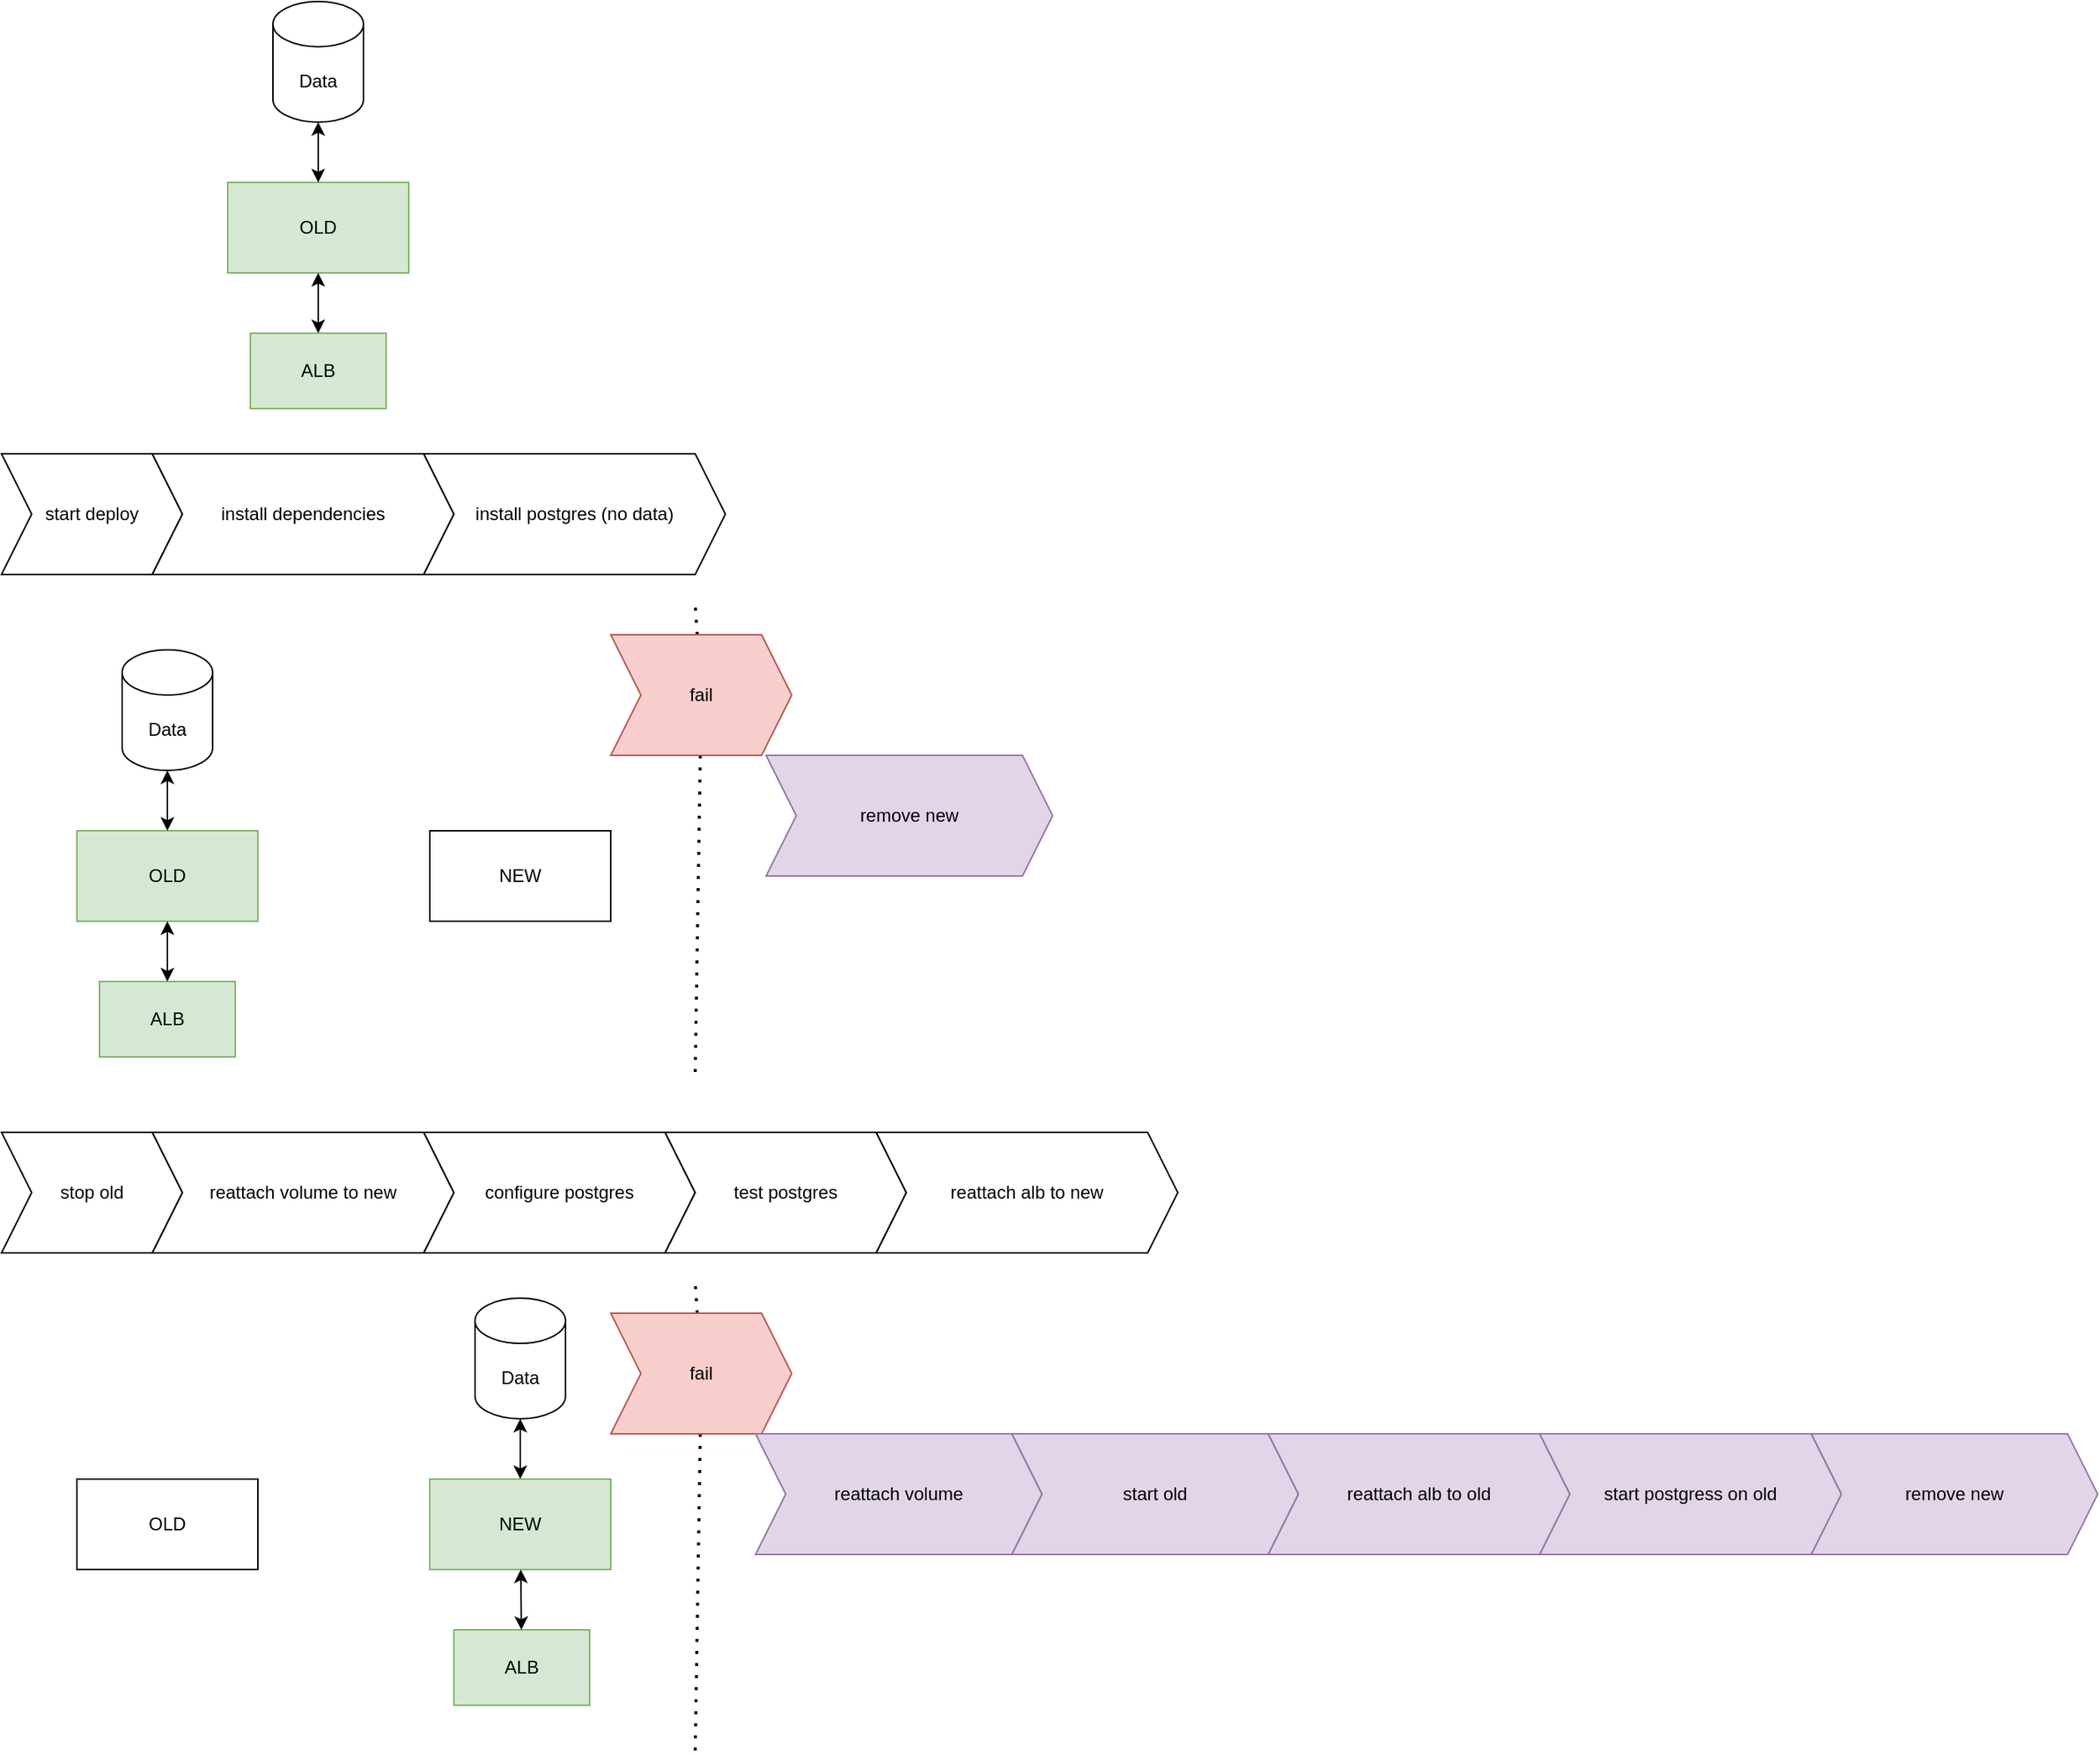 <mxfile version="26.0.9">
  <diagram id="prtHgNgQTEPvFCAcTncT" name="Page-1">
    <mxGraphModel dx="1430" dy="861" grid="1" gridSize="10" guides="1" tooltips="1" connect="1" arrows="1" fold="1" page="1" pageScale="1" pageWidth="827" pageHeight="1169" math="0" shadow="0">
      <root>
        <mxCell id="0" />
        <mxCell id="1" parent="0" />
        <mxCell id="4_8H7Ep0n1TzVMVkqlZd-1" value="OLD" style="rounded=0;whiteSpace=wrap;html=1;fillColor=#d5e8d4;strokeColor=#82b366;" vertex="1" parent="1">
          <mxGeometry x="280" y="170" width="120" height="60" as="geometry" />
        </mxCell>
        <mxCell id="4_8H7Ep0n1TzVMVkqlZd-4" value="start deploy" style="shape=step;perimeter=stepPerimeter;whiteSpace=wrap;html=1;fixedSize=1;" vertex="1" parent="1">
          <mxGeometry x="130" y="350" width="120" height="80" as="geometry" />
        </mxCell>
        <mxCell id="4_8H7Ep0n1TzVMVkqlZd-5" value="Data" style="shape=cylinder3;whiteSpace=wrap;html=1;boundedLbl=1;backgroundOutline=1;size=15;" vertex="1" parent="1">
          <mxGeometry x="310" y="50" width="60" height="80" as="geometry" />
        </mxCell>
        <mxCell id="4_8H7Ep0n1TzVMVkqlZd-7" value="" style="endArrow=classic;startArrow=classic;html=1;rounded=0;" edge="1" parent="1" source="4_8H7Ep0n1TzVMVkqlZd-1" target="4_8H7Ep0n1TzVMVkqlZd-5">
          <mxGeometry width="50" height="50" relative="1" as="geometry">
            <mxPoint x="560" y="440" as="sourcePoint" />
            <mxPoint x="610" y="390" as="targetPoint" />
          </mxGeometry>
        </mxCell>
        <mxCell id="4_8H7Ep0n1TzVMVkqlZd-9" value="OLD" style="rounded=0;whiteSpace=wrap;html=1;fillColor=#d5e8d4;strokeColor=#82b366;" vertex="1" parent="1">
          <mxGeometry x="180" y="600" width="120" height="60" as="geometry" />
        </mxCell>
        <mxCell id="4_8H7Ep0n1TzVMVkqlZd-10" value="Data" style="shape=cylinder3;whiteSpace=wrap;html=1;boundedLbl=1;backgroundOutline=1;size=15;" vertex="1" parent="1">
          <mxGeometry x="210" y="480" width="60" height="80" as="geometry" />
        </mxCell>
        <mxCell id="4_8H7Ep0n1TzVMVkqlZd-11" value="" style="endArrow=classic;startArrow=classic;html=1;rounded=0;" edge="1" parent="1" source="4_8H7Ep0n1TzVMVkqlZd-9" target="4_8H7Ep0n1TzVMVkqlZd-10">
          <mxGeometry width="50" height="50" relative="1" as="geometry">
            <mxPoint x="460" y="870" as="sourcePoint" />
            <mxPoint x="510" y="820" as="targetPoint" />
          </mxGeometry>
        </mxCell>
        <mxCell id="4_8H7Ep0n1TzVMVkqlZd-12" value="NEW" style="rounded=0;whiteSpace=wrap;html=1;" vertex="1" parent="1">
          <mxGeometry x="414" y="600" width="120" height="60" as="geometry" />
        </mxCell>
        <mxCell id="4_8H7Ep0n1TzVMVkqlZd-13" value="install dependencies" style="shape=step;perimeter=stepPerimeter;whiteSpace=wrap;html=1;fixedSize=1;" vertex="1" parent="1">
          <mxGeometry x="230" y="350" width="200" height="80" as="geometry" />
        </mxCell>
        <mxCell id="4_8H7Ep0n1TzVMVkqlZd-14" value="install postgres (no data)" style="shape=step;perimeter=stepPerimeter;whiteSpace=wrap;html=1;fixedSize=1;" vertex="1" parent="1">
          <mxGeometry x="410" y="350" width="200" height="80" as="geometry" />
        </mxCell>
        <mxCell id="4_8H7Ep0n1TzVMVkqlZd-15" value="ALB" style="rounded=0;whiteSpace=wrap;html=1;fillColor=#d5e8d4;strokeColor=#82b366;" vertex="1" parent="1">
          <mxGeometry x="295" y="270" width="90" height="50" as="geometry" />
        </mxCell>
        <mxCell id="4_8H7Ep0n1TzVMVkqlZd-16" value="" style="endArrow=classic;startArrow=classic;html=1;rounded=0;" edge="1" parent="1" source="4_8H7Ep0n1TzVMVkqlZd-15" target="4_8H7Ep0n1TzVMVkqlZd-1">
          <mxGeometry width="50" height="50" relative="1" as="geometry">
            <mxPoint x="350" y="180" as="sourcePoint" />
            <mxPoint x="350" y="140" as="targetPoint" />
          </mxGeometry>
        </mxCell>
        <mxCell id="4_8H7Ep0n1TzVMVkqlZd-17" value="ALB" style="rounded=0;whiteSpace=wrap;html=1;fillColor=#d5e8d4;strokeColor=#82b366;" vertex="1" parent="1">
          <mxGeometry x="195" y="700" width="90" height="50" as="geometry" />
        </mxCell>
        <mxCell id="4_8H7Ep0n1TzVMVkqlZd-18" value="" style="endArrow=classic;startArrow=classic;html=1;rounded=0;" edge="1" parent="1" source="4_8H7Ep0n1TzVMVkqlZd-17" target="4_8H7Ep0n1TzVMVkqlZd-9">
          <mxGeometry width="50" height="50" relative="1" as="geometry">
            <mxPoint x="250" y="610" as="sourcePoint" />
            <mxPoint x="240" y="660" as="targetPoint" />
          </mxGeometry>
        </mxCell>
        <mxCell id="4_8H7Ep0n1TzVMVkqlZd-19" value="stop old" style="shape=step;perimeter=stepPerimeter;whiteSpace=wrap;html=1;fixedSize=1;" vertex="1" parent="1">
          <mxGeometry x="130" y="800" width="120" height="80" as="geometry" />
        </mxCell>
        <mxCell id="4_8H7Ep0n1TzVMVkqlZd-20" value="reattach volume to new" style="shape=step;perimeter=stepPerimeter;whiteSpace=wrap;html=1;fixedSize=1;" vertex="1" parent="1">
          <mxGeometry x="230" y="800" width="200" height="80" as="geometry" />
        </mxCell>
        <mxCell id="4_8H7Ep0n1TzVMVkqlZd-21" value="configure postgres" style="shape=step;perimeter=stepPerimeter;whiteSpace=wrap;html=1;fixedSize=1;" vertex="1" parent="1">
          <mxGeometry x="410" y="800" width="180" height="80" as="geometry" />
        </mxCell>
        <mxCell id="4_8H7Ep0n1TzVMVkqlZd-22" value="test postgres" style="shape=step;perimeter=stepPerimeter;whiteSpace=wrap;html=1;fixedSize=1;" vertex="1" parent="1">
          <mxGeometry x="570" y="800" width="160" height="80" as="geometry" />
        </mxCell>
        <mxCell id="4_8H7Ep0n1TzVMVkqlZd-23" value="OLD" style="rounded=0;whiteSpace=wrap;html=1;" vertex="1" parent="1">
          <mxGeometry x="180" y="1030" width="120" height="60" as="geometry" />
        </mxCell>
        <mxCell id="4_8H7Ep0n1TzVMVkqlZd-24" value="Data" style="shape=cylinder3;whiteSpace=wrap;html=1;boundedLbl=1;backgroundOutline=1;size=15;" vertex="1" parent="1">
          <mxGeometry x="444" y="910" width="60" height="80" as="geometry" />
        </mxCell>
        <mxCell id="4_8H7Ep0n1TzVMVkqlZd-25" value="" style="endArrow=classic;startArrow=classic;html=1;rounded=0;" edge="1" parent="1" source="4_8H7Ep0n1TzVMVkqlZd-26" target="4_8H7Ep0n1TzVMVkqlZd-24">
          <mxGeometry width="50" height="50" relative="1" as="geometry">
            <mxPoint x="460" y="1300" as="sourcePoint" />
            <mxPoint x="510" y="1250" as="targetPoint" />
          </mxGeometry>
        </mxCell>
        <mxCell id="4_8H7Ep0n1TzVMVkqlZd-26" value="NEW" style="rounded=0;whiteSpace=wrap;html=1;fillColor=#d5e8d4;strokeColor=#82b366;" vertex="1" parent="1">
          <mxGeometry x="414" y="1030" width="120" height="60" as="geometry" />
        </mxCell>
        <mxCell id="4_8H7Ep0n1TzVMVkqlZd-27" value="ALB" style="rounded=0;whiteSpace=wrap;html=1;fillColor=#d5e8d4;strokeColor=#82b366;" vertex="1" parent="1">
          <mxGeometry x="430" y="1130" width="90" height="50" as="geometry" />
        </mxCell>
        <mxCell id="4_8H7Ep0n1TzVMVkqlZd-28" value="" style="endArrow=classic;startArrow=classic;html=1;rounded=0;" edge="1" parent="1" source="4_8H7Ep0n1TzVMVkqlZd-27" target="4_8H7Ep0n1TzVMVkqlZd-26">
          <mxGeometry width="50" height="50" relative="1" as="geometry">
            <mxPoint x="250" y="1040" as="sourcePoint" />
            <mxPoint x="240" y="1090" as="targetPoint" />
          </mxGeometry>
        </mxCell>
        <mxCell id="4_8H7Ep0n1TzVMVkqlZd-29" value="" style="endArrow=none;dashed=1;html=1;dashPattern=1 3;strokeWidth=2;rounded=0;" edge="1" parent="1" source="4_8H7Ep0n1TzVMVkqlZd-30">
          <mxGeometry width="50" height="50" relative="1" as="geometry">
            <mxPoint x="590" y="760" as="sourcePoint" />
            <mxPoint x="590" y="450" as="targetPoint" />
          </mxGeometry>
        </mxCell>
        <mxCell id="4_8H7Ep0n1TzVMVkqlZd-31" value="" style="endArrow=none;dashed=1;html=1;dashPattern=1 3;strokeWidth=2;rounded=0;" edge="1" parent="1" target="4_8H7Ep0n1TzVMVkqlZd-30">
          <mxGeometry width="50" height="50" relative="1" as="geometry">
            <mxPoint x="590" y="760" as="sourcePoint" />
            <mxPoint x="590" y="450" as="targetPoint" />
          </mxGeometry>
        </mxCell>
        <mxCell id="4_8H7Ep0n1TzVMVkqlZd-30" value="fail" style="shape=step;perimeter=stepPerimeter;whiteSpace=wrap;html=1;fixedSize=1;fillColor=#f8cecc;strokeColor=#b85450;" vertex="1" parent="1">
          <mxGeometry x="534" y="470" width="120" height="80" as="geometry" />
        </mxCell>
        <mxCell id="4_8H7Ep0n1TzVMVkqlZd-32" value="remove new" style="shape=step;perimeter=stepPerimeter;whiteSpace=wrap;html=1;fixedSize=1;fillColor=#e1d5e7;strokeColor=#9673a6;" vertex="1" parent="1">
          <mxGeometry x="637" y="550" width="190" height="80" as="geometry" />
        </mxCell>
        <mxCell id="4_8H7Ep0n1TzVMVkqlZd-41" value="" style="endArrow=none;dashed=1;html=1;dashPattern=1 3;strokeWidth=2;rounded=0;" edge="1" parent="1" source="4_8H7Ep0n1TzVMVkqlZd-43">
          <mxGeometry width="50" height="50" relative="1" as="geometry">
            <mxPoint x="590" y="1210" as="sourcePoint" />
            <mxPoint x="590" y="900" as="targetPoint" />
          </mxGeometry>
        </mxCell>
        <mxCell id="4_8H7Ep0n1TzVMVkqlZd-42" value="" style="endArrow=none;dashed=1;html=1;dashPattern=1 3;strokeWidth=2;rounded=0;" edge="1" parent="1" target="4_8H7Ep0n1TzVMVkqlZd-43">
          <mxGeometry width="50" height="50" relative="1" as="geometry">
            <mxPoint x="590" y="1210" as="sourcePoint" />
            <mxPoint x="590" y="900" as="targetPoint" />
          </mxGeometry>
        </mxCell>
        <mxCell id="4_8H7Ep0n1TzVMVkqlZd-43" value="fail" style="shape=step;perimeter=stepPerimeter;whiteSpace=wrap;html=1;fixedSize=1;fillColor=#f8cecc;strokeColor=#b85450;" vertex="1" parent="1">
          <mxGeometry x="534" y="920" width="120" height="80" as="geometry" />
        </mxCell>
        <mxCell id="4_8H7Ep0n1TzVMVkqlZd-44" value="remove new" style="shape=step;perimeter=stepPerimeter;whiteSpace=wrap;html=1;fixedSize=1;fillColor=#e1d5e7;strokeColor=#9673a6;" vertex="1" parent="1">
          <mxGeometry x="1330" y="1000" width="190" height="80" as="geometry" />
        </mxCell>
        <mxCell id="4_8H7Ep0n1TzVMVkqlZd-45" value="reattach volume" style="shape=step;perimeter=stepPerimeter;whiteSpace=wrap;html=1;fixedSize=1;fillColor=#e1d5e7;strokeColor=#9673a6;" vertex="1" parent="1">
          <mxGeometry x="630" y="1000" width="190" height="80" as="geometry" />
        </mxCell>
        <mxCell id="4_8H7Ep0n1TzVMVkqlZd-46" value="start old" style="shape=step;perimeter=stepPerimeter;whiteSpace=wrap;html=1;fixedSize=1;fillColor=#e1d5e7;strokeColor=#9673a6;" vertex="1" parent="1">
          <mxGeometry x="800" y="1000" width="190" height="80" as="geometry" />
        </mxCell>
        <mxCell id="4_8H7Ep0n1TzVMVkqlZd-47" value="reattach alb to new" style="shape=step;perimeter=stepPerimeter;whiteSpace=wrap;html=1;fixedSize=1;" vertex="1" parent="1">
          <mxGeometry x="710" y="800" width="200" height="80" as="geometry" />
        </mxCell>
        <mxCell id="4_8H7Ep0n1TzVMVkqlZd-48" value="reattach alb to old" style="shape=step;perimeter=stepPerimeter;whiteSpace=wrap;html=1;fixedSize=1;fillColor=#e1d5e7;strokeColor=#9673a6;" vertex="1" parent="1">
          <mxGeometry x="970" y="1000" width="200" height="80" as="geometry" />
        </mxCell>
        <mxCell id="4_8H7Ep0n1TzVMVkqlZd-49" value="start postgress on old" style="shape=step;perimeter=stepPerimeter;whiteSpace=wrap;html=1;fixedSize=1;fillColor=#e1d5e7;strokeColor=#9673a6;" vertex="1" parent="1">
          <mxGeometry x="1150" y="1000" width="200" height="80" as="geometry" />
        </mxCell>
      </root>
    </mxGraphModel>
  </diagram>
</mxfile>
